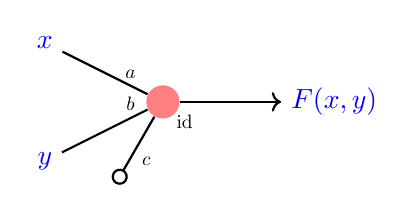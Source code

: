 % Figure after Kjell Magne Fauske
% http://www.texample.net/tikz/examples/neural-network/
\begin{tikzpicture}[scale=1.5]
   \def\layersep{1cm}
    \tikzstyle{every pin edge}=[thick]
    \tikzstyle{neuron}=[circle,fill=black!25,minimum size=12pt,inner sep=0pt]
    \tikzstyle{entree}=[];
    \tikzstyle{input neuron}=[neuron, fill=green!50];
    \tikzstyle{output neuron}=[neuron, fill=red!50];
    \tikzstyle{hidden neuron}=[neuron, fill=blue!50];
    \tikzstyle{annot} = [text width=4em, text centered]

% Entree
\node[entree,blue] (E-1) at (-\layersep,0.5) {$x$};
\node[entree,blue] (E-2) at (-\layersep,-0.5) {$y$};

% Neurone
\node[output neuron] (O) at (0,0 cm) {};
\node[below right=0.8ex,scale=0.7] at (O) {id};

% Poids et fleches
 \path[thick] (E-1) edge node[pos=0.8,above,scale=0.7]{$a$}(O);
 \path[thick] (E-2) edge node[pos=0.8,above,scale=0.7]{$b$}(O);
 \draw[-o,thick] (O) to node[midway,below right,scale=0.7]{$c$} ++ (-120:0.8) ;

% Sortie
 \draw[->,thick] (O)-- ++(1,0) node[right,blue]{$F(x,y)$};

\end{tikzpicture}  